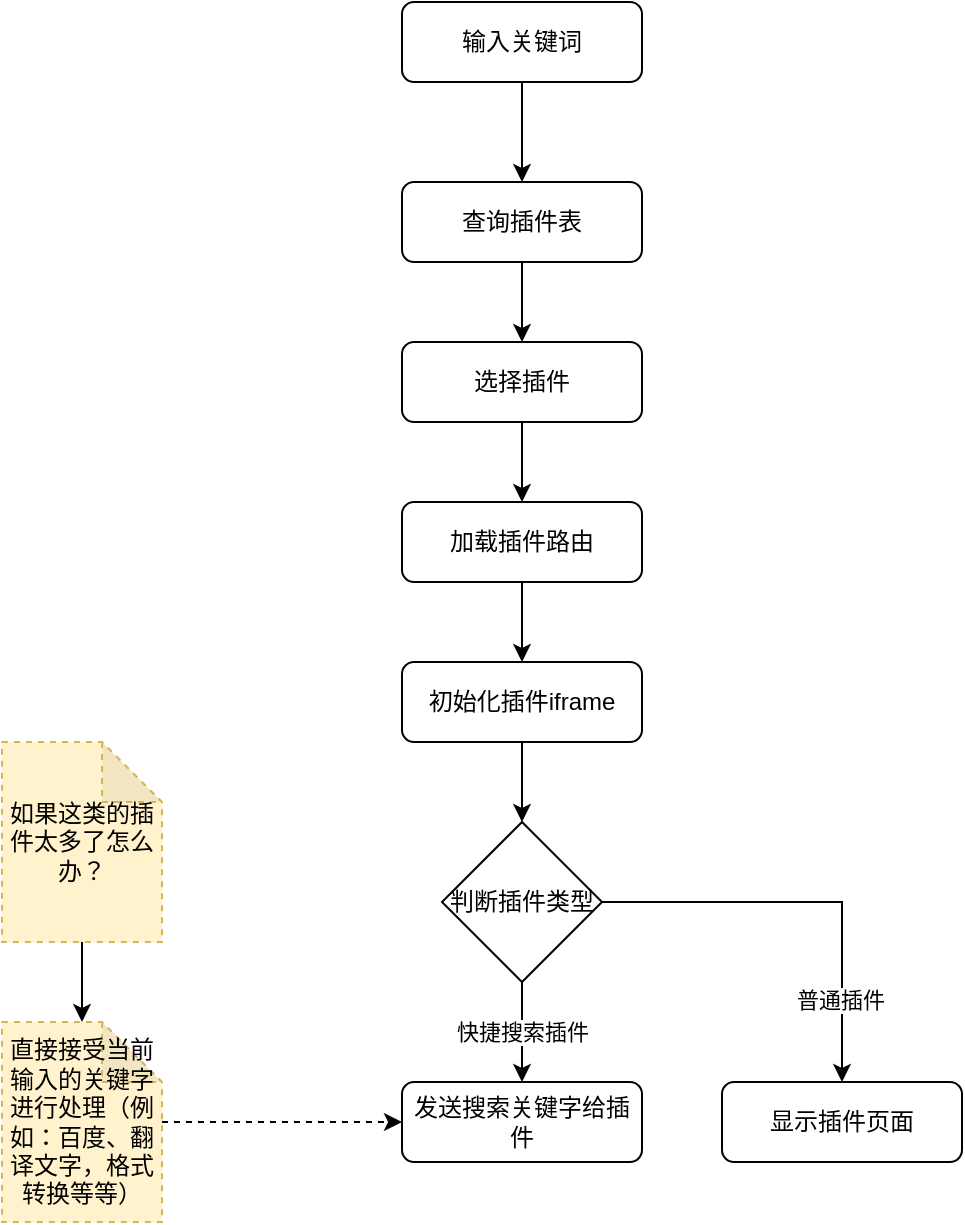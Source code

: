 <mxfile version="16.5.1" type="device"><diagram id="BKDUx0liiKzXImM9mUcH" name="spotlight基本流程"><mxGraphModel dx="1933" dy="997" grid="1" gridSize="10" guides="1" tooltips="1" connect="1" arrows="1" fold="1" page="1" pageScale="1" pageWidth="827" pageHeight="1169" math="0" shadow="0"><root><mxCell id="jzNEfbgFqRxD919fzZKJ-0"/><mxCell id="jzNEfbgFqRxD919fzZKJ-1" parent="jzNEfbgFqRxD919fzZKJ-0"/><mxCell id="jzNEfbgFqRxD919fzZKJ-6" value="" style="edgeStyle=orthogonalEdgeStyle;rounded=0;orthogonalLoop=1;jettySize=auto;html=1;" parent="jzNEfbgFqRxD919fzZKJ-1" source="jzNEfbgFqRxD919fzZKJ-2" target="jzNEfbgFqRxD919fzZKJ-5" edge="1"><mxGeometry relative="1" as="geometry"/></mxCell><mxCell id="jzNEfbgFqRxD919fzZKJ-2" value="输入关键词" style="rounded=1;whiteSpace=wrap;html=1;" parent="jzNEfbgFqRxD919fzZKJ-1" vertex="1"><mxGeometry x="180" y="400" width="120" height="40" as="geometry"/></mxCell><mxCell id="52CxJIwnNoRbKWMipwvP-7" value="" style="edgeStyle=orthogonalEdgeStyle;rounded=0;orthogonalLoop=1;jettySize=auto;html=1;" edge="1" parent="jzNEfbgFqRxD919fzZKJ-1" source="jzNEfbgFqRxD919fzZKJ-5" target="52CxJIwnNoRbKWMipwvP-6"><mxGeometry relative="1" as="geometry"/></mxCell><mxCell id="jzNEfbgFqRxD919fzZKJ-5" value="查询插件表" style="rounded=1;whiteSpace=wrap;html=1;" parent="jzNEfbgFqRxD919fzZKJ-1" vertex="1"><mxGeometry x="180" y="490" width="120" height="40" as="geometry"/></mxCell><mxCell id="jzNEfbgFqRxD919fzZKJ-11" value="显示插件页面" style="rounded=1;whiteSpace=wrap;html=1;" parent="jzNEfbgFqRxD919fzZKJ-1" vertex="1"><mxGeometry x="340" y="940" width="120" height="40" as="geometry"/></mxCell><mxCell id="jzNEfbgFqRxD919fzZKJ-12" value="发送搜索关键字给插件" style="rounded=1;whiteSpace=wrap;html=1;" parent="jzNEfbgFqRxD919fzZKJ-1" vertex="1"><mxGeometry x="180" y="940" width="120" height="40" as="geometry"/></mxCell><mxCell id="jzNEfbgFqRxD919fzZKJ-14" style="edgeStyle=orthogonalEdgeStyle;rounded=0;orthogonalLoop=1;jettySize=auto;html=1;entryX=0;entryY=0.5;entryDx=0;entryDy=0;dashed=1;" parent="jzNEfbgFqRxD919fzZKJ-1" source="jzNEfbgFqRxD919fzZKJ-13" target="jzNEfbgFqRxD919fzZKJ-12" edge="1"><mxGeometry relative="1" as="geometry"/></mxCell><mxCell id="jzNEfbgFqRxD919fzZKJ-13" value="直接接受当前输入的关键字进行处理（例如：百度、翻译文字，格式转换等等）" style="shape=note;whiteSpace=wrap;html=1;backgroundOutline=1;darkOpacity=0.05;fillColor=#fff2cc;strokeColor=#d6b656;dashed=1;" parent="jzNEfbgFqRxD919fzZKJ-1" vertex="1"><mxGeometry x="-20" y="910" width="80" height="100" as="geometry"/></mxCell><mxCell id="52CxJIwnNoRbKWMipwvP-11" value="" style="edgeStyle=orthogonalEdgeStyle;rounded=0;orthogonalLoop=1;jettySize=auto;html=1;" edge="1" parent="jzNEfbgFqRxD919fzZKJ-1" source="52CxJIwnNoRbKWMipwvP-0" target="52CxJIwnNoRbKWMipwvP-10"><mxGeometry relative="1" as="geometry"/></mxCell><mxCell id="52CxJIwnNoRbKWMipwvP-0" value="加载插件路由" style="rounded=1;whiteSpace=wrap;html=1;" vertex="1" parent="jzNEfbgFqRxD919fzZKJ-1"><mxGeometry x="180" y="650" width="120" height="40" as="geometry"/></mxCell><mxCell id="52CxJIwnNoRbKWMipwvP-9" style="edgeStyle=orthogonalEdgeStyle;rounded=0;orthogonalLoop=1;jettySize=auto;html=1;" edge="1" parent="jzNEfbgFqRxD919fzZKJ-1" source="52CxJIwnNoRbKWMipwvP-6" target="52CxJIwnNoRbKWMipwvP-0"><mxGeometry relative="1" as="geometry"/></mxCell><mxCell id="52CxJIwnNoRbKWMipwvP-6" value="选择插件" style="rounded=1;whiteSpace=wrap;html=1;" vertex="1" parent="jzNEfbgFqRxD919fzZKJ-1"><mxGeometry x="180" y="570" width="120" height="40" as="geometry"/></mxCell><mxCell id="52CxJIwnNoRbKWMipwvP-13" value="快捷搜索插件" style="edgeStyle=orthogonalEdgeStyle;rounded=0;orthogonalLoop=1;jettySize=auto;html=1;entryX=0.5;entryY=0;entryDx=0;entryDy=0;" edge="1" parent="jzNEfbgFqRxD919fzZKJ-1" source="52CxJIwnNoRbKWMipwvP-8" target="jzNEfbgFqRxD919fzZKJ-12"><mxGeometry relative="1" as="geometry"/></mxCell><mxCell id="52CxJIwnNoRbKWMipwvP-14" style="edgeStyle=orthogonalEdgeStyle;rounded=0;orthogonalLoop=1;jettySize=auto;html=1;entryX=0.5;entryY=0;entryDx=0;entryDy=0;" edge="1" parent="jzNEfbgFqRxD919fzZKJ-1" source="52CxJIwnNoRbKWMipwvP-8" target="jzNEfbgFqRxD919fzZKJ-11"><mxGeometry relative="1" as="geometry"/></mxCell><mxCell id="52CxJIwnNoRbKWMipwvP-15" value="普通插件" style="edgeLabel;html=1;align=center;verticalAlign=middle;resizable=0;points=[];" vertex="1" connectable="0" parent="52CxJIwnNoRbKWMipwvP-14"><mxGeometry x="0.61" y="-1" relative="1" as="geometry"><mxPoint as="offset"/></mxGeometry></mxCell><mxCell id="52CxJIwnNoRbKWMipwvP-8" value="判断插件类型" style="rhombus;whiteSpace=wrap;html=1;" vertex="1" parent="jzNEfbgFqRxD919fzZKJ-1"><mxGeometry x="200" y="810" width="80" height="80" as="geometry"/></mxCell><mxCell id="52CxJIwnNoRbKWMipwvP-12" style="edgeStyle=orthogonalEdgeStyle;rounded=0;orthogonalLoop=1;jettySize=auto;html=1;" edge="1" parent="jzNEfbgFqRxD919fzZKJ-1" source="52CxJIwnNoRbKWMipwvP-10" target="52CxJIwnNoRbKWMipwvP-8"><mxGeometry relative="1" as="geometry"/></mxCell><mxCell id="52CxJIwnNoRbKWMipwvP-10" value="初始化插件iframe" style="rounded=1;whiteSpace=wrap;html=1;" vertex="1" parent="jzNEfbgFqRxD919fzZKJ-1"><mxGeometry x="180" y="730" width="120" height="40" as="geometry"/></mxCell><mxCell id="52CxJIwnNoRbKWMipwvP-18" style="edgeStyle=orthogonalEdgeStyle;rounded=0;orthogonalLoop=1;jettySize=auto;html=1;" edge="1" parent="jzNEfbgFqRxD919fzZKJ-1" source="52CxJIwnNoRbKWMipwvP-16" target="jzNEfbgFqRxD919fzZKJ-13"><mxGeometry relative="1" as="geometry"/></mxCell><mxCell id="52CxJIwnNoRbKWMipwvP-16" value="如果这类的插件太多了怎么办？" style="shape=note;whiteSpace=wrap;html=1;backgroundOutline=1;darkOpacity=0.05;fillColor=#fff2cc;strokeColor=#d6b656;dashed=1;" vertex="1" parent="jzNEfbgFqRxD919fzZKJ-1"><mxGeometry x="-20" y="770" width="80" height="100" as="geometry"/></mxCell></root></mxGraphModel></diagram></mxfile>